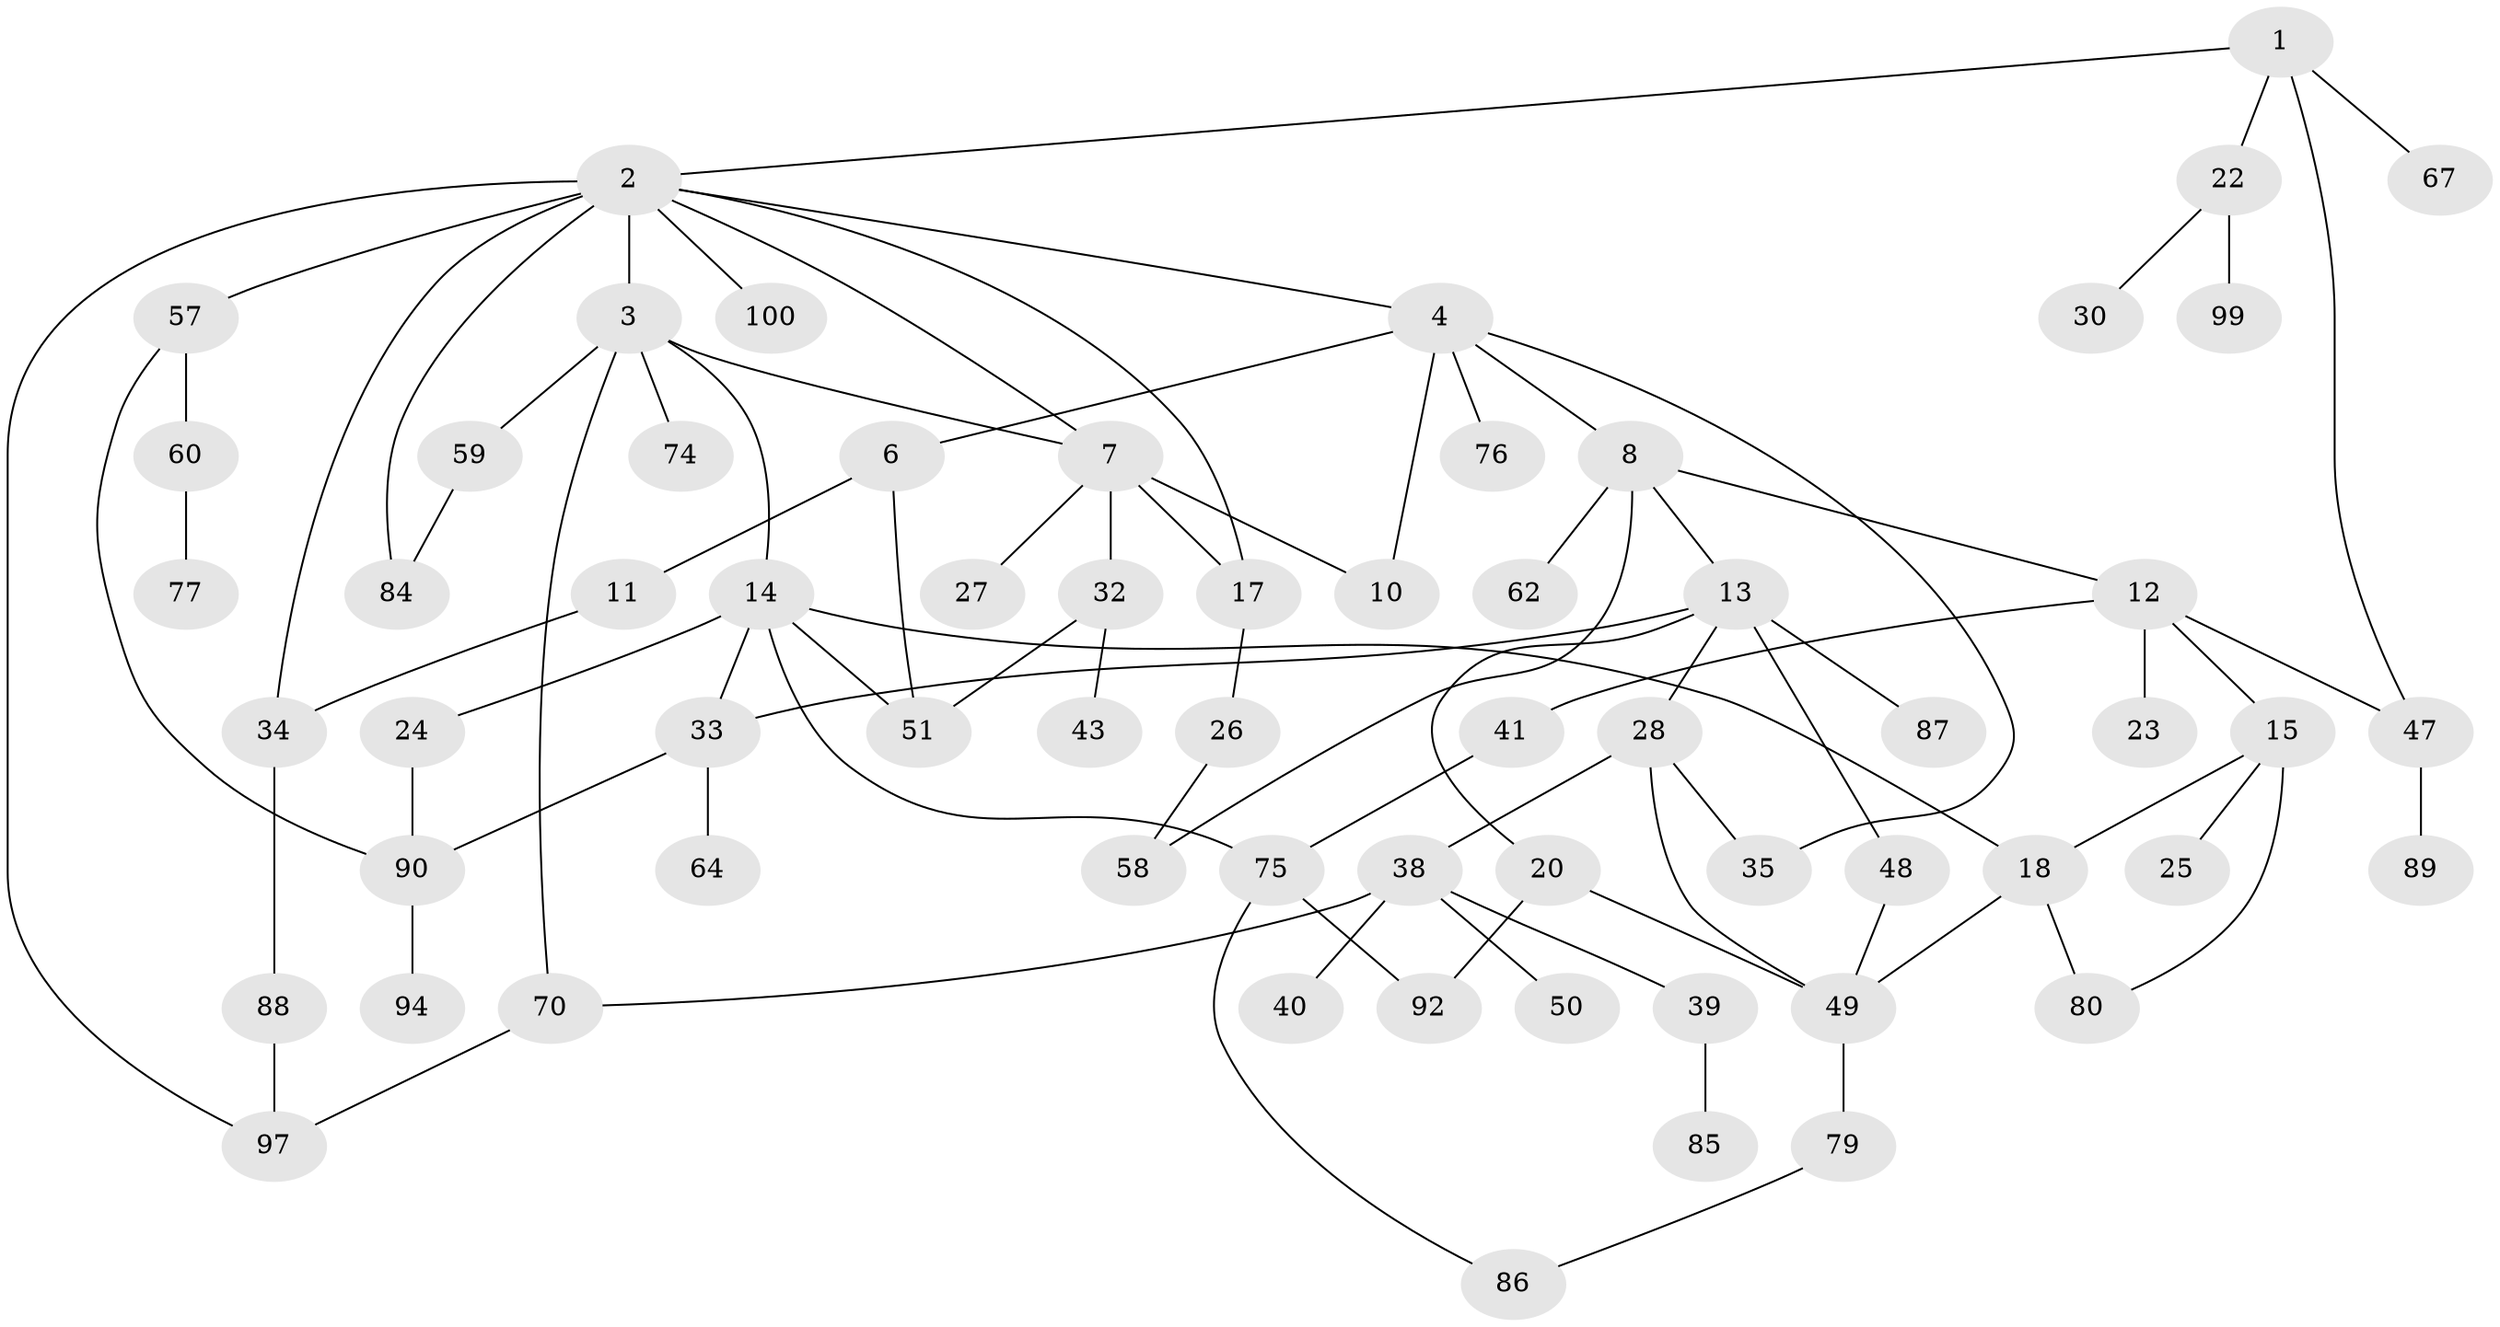 // original degree distribution, {4: 0.09, 8: 0.01, 6: 0.02, 7: 0.03, 2: 0.34, 5: 0.05, 3: 0.17, 1: 0.29}
// Generated by graph-tools (version 1.1) at 2025/11/02/21/25 10:11:06]
// undirected, 64 vertices, 87 edges
graph export_dot {
graph [start="1"]
  node [color=gray90,style=filled];
  1;
  2 [super="+9"];
  3 [super="+5"];
  4 [super="+29"];
  6 [super="+56"];
  7 [super="+42"];
  8 [super="+46"];
  10;
  11;
  12 [super="+69"];
  13 [super="+31"];
  14 [super="+19"];
  15 [super="+16"];
  17 [super="+21"];
  18 [super="+36"];
  20;
  22 [super="+71"];
  23 [super="+68"];
  24;
  25 [super="+63"];
  26 [super="+73"];
  27 [super="+83"];
  28 [super="+66"];
  30;
  32 [super="+45"];
  33 [super="+37"];
  34 [super="+44"];
  35;
  38 [super="+95"];
  39 [super="+54"];
  40;
  41;
  43 [super="+55"];
  47 [super="+53"];
  48;
  49 [super="+61"];
  50;
  51 [super="+52"];
  57;
  58 [super="+65"];
  59;
  60 [super="+72"];
  62;
  64;
  67 [super="+81"];
  70;
  74;
  75 [super="+78"];
  76;
  77 [super="+82"];
  79 [super="+91"];
  80;
  84;
  85;
  86;
  87;
  88;
  89;
  90 [super="+93"];
  92 [super="+96"];
  94;
  97 [super="+98"];
  99;
  100;
  1 -- 2;
  1 -- 22;
  1 -- 47;
  1 -- 67;
  2 -- 3;
  2 -- 4;
  2 -- 17;
  2 -- 100;
  2 -- 84 [weight=2];
  2 -- 34;
  2 -- 7;
  2 -- 57;
  2 -- 97;
  3 -- 7;
  3 -- 14;
  3 -- 59;
  3 -- 70;
  3 -- 74;
  4 -- 6;
  4 -- 8;
  4 -- 10;
  4 -- 76;
  4 -- 35;
  6 -- 11;
  6 -- 51;
  7 -- 27;
  7 -- 32 [weight=2];
  7 -- 10;
  7 -- 17;
  8 -- 12;
  8 -- 13;
  8 -- 58;
  8 -- 62;
  11 -- 34;
  12 -- 15;
  12 -- 23;
  12 -- 41;
  12 -- 47;
  13 -- 20;
  13 -- 28;
  13 -- 33;
  13 -- 48;
  13 -- 87;
  14 -- 18;
  14 -- 24;
  14 -- 33;
  14 -- 51;
  14 -- 75;
  15 -- 80;
  15 -- 18;
  15 -- 25;
  17 -- 26;
  18 -- 80;
  18 -- 49;
  20 -- 92;
  20 -- 49;
  22 -- 30;
  22 -- 99;
  24 -- 90;
  26 -- 58;
  28 -- 35;
  28 -- 38;
  28 -- 49;
  32 -- 43;
  32 -- 51;
  33 -- 64;
  33 -- 90;
  34 -- 88;
  38 -- 39;
  38 -- 40;
  38 -- 50;
  38 -- 70;
  39 -- 85;
  41 -- 75;
  47 -- 89;
  48 -- 49;
  49 -- 79;
  57 -- 60;
  57 -- 90;
  59 -- 84;
  60 -- 77;
  70 -- 97;
  75 -- 92;
  75 -- 86;
  79 -- 86;
  88 -- 97;
  90 -- 94;
}
